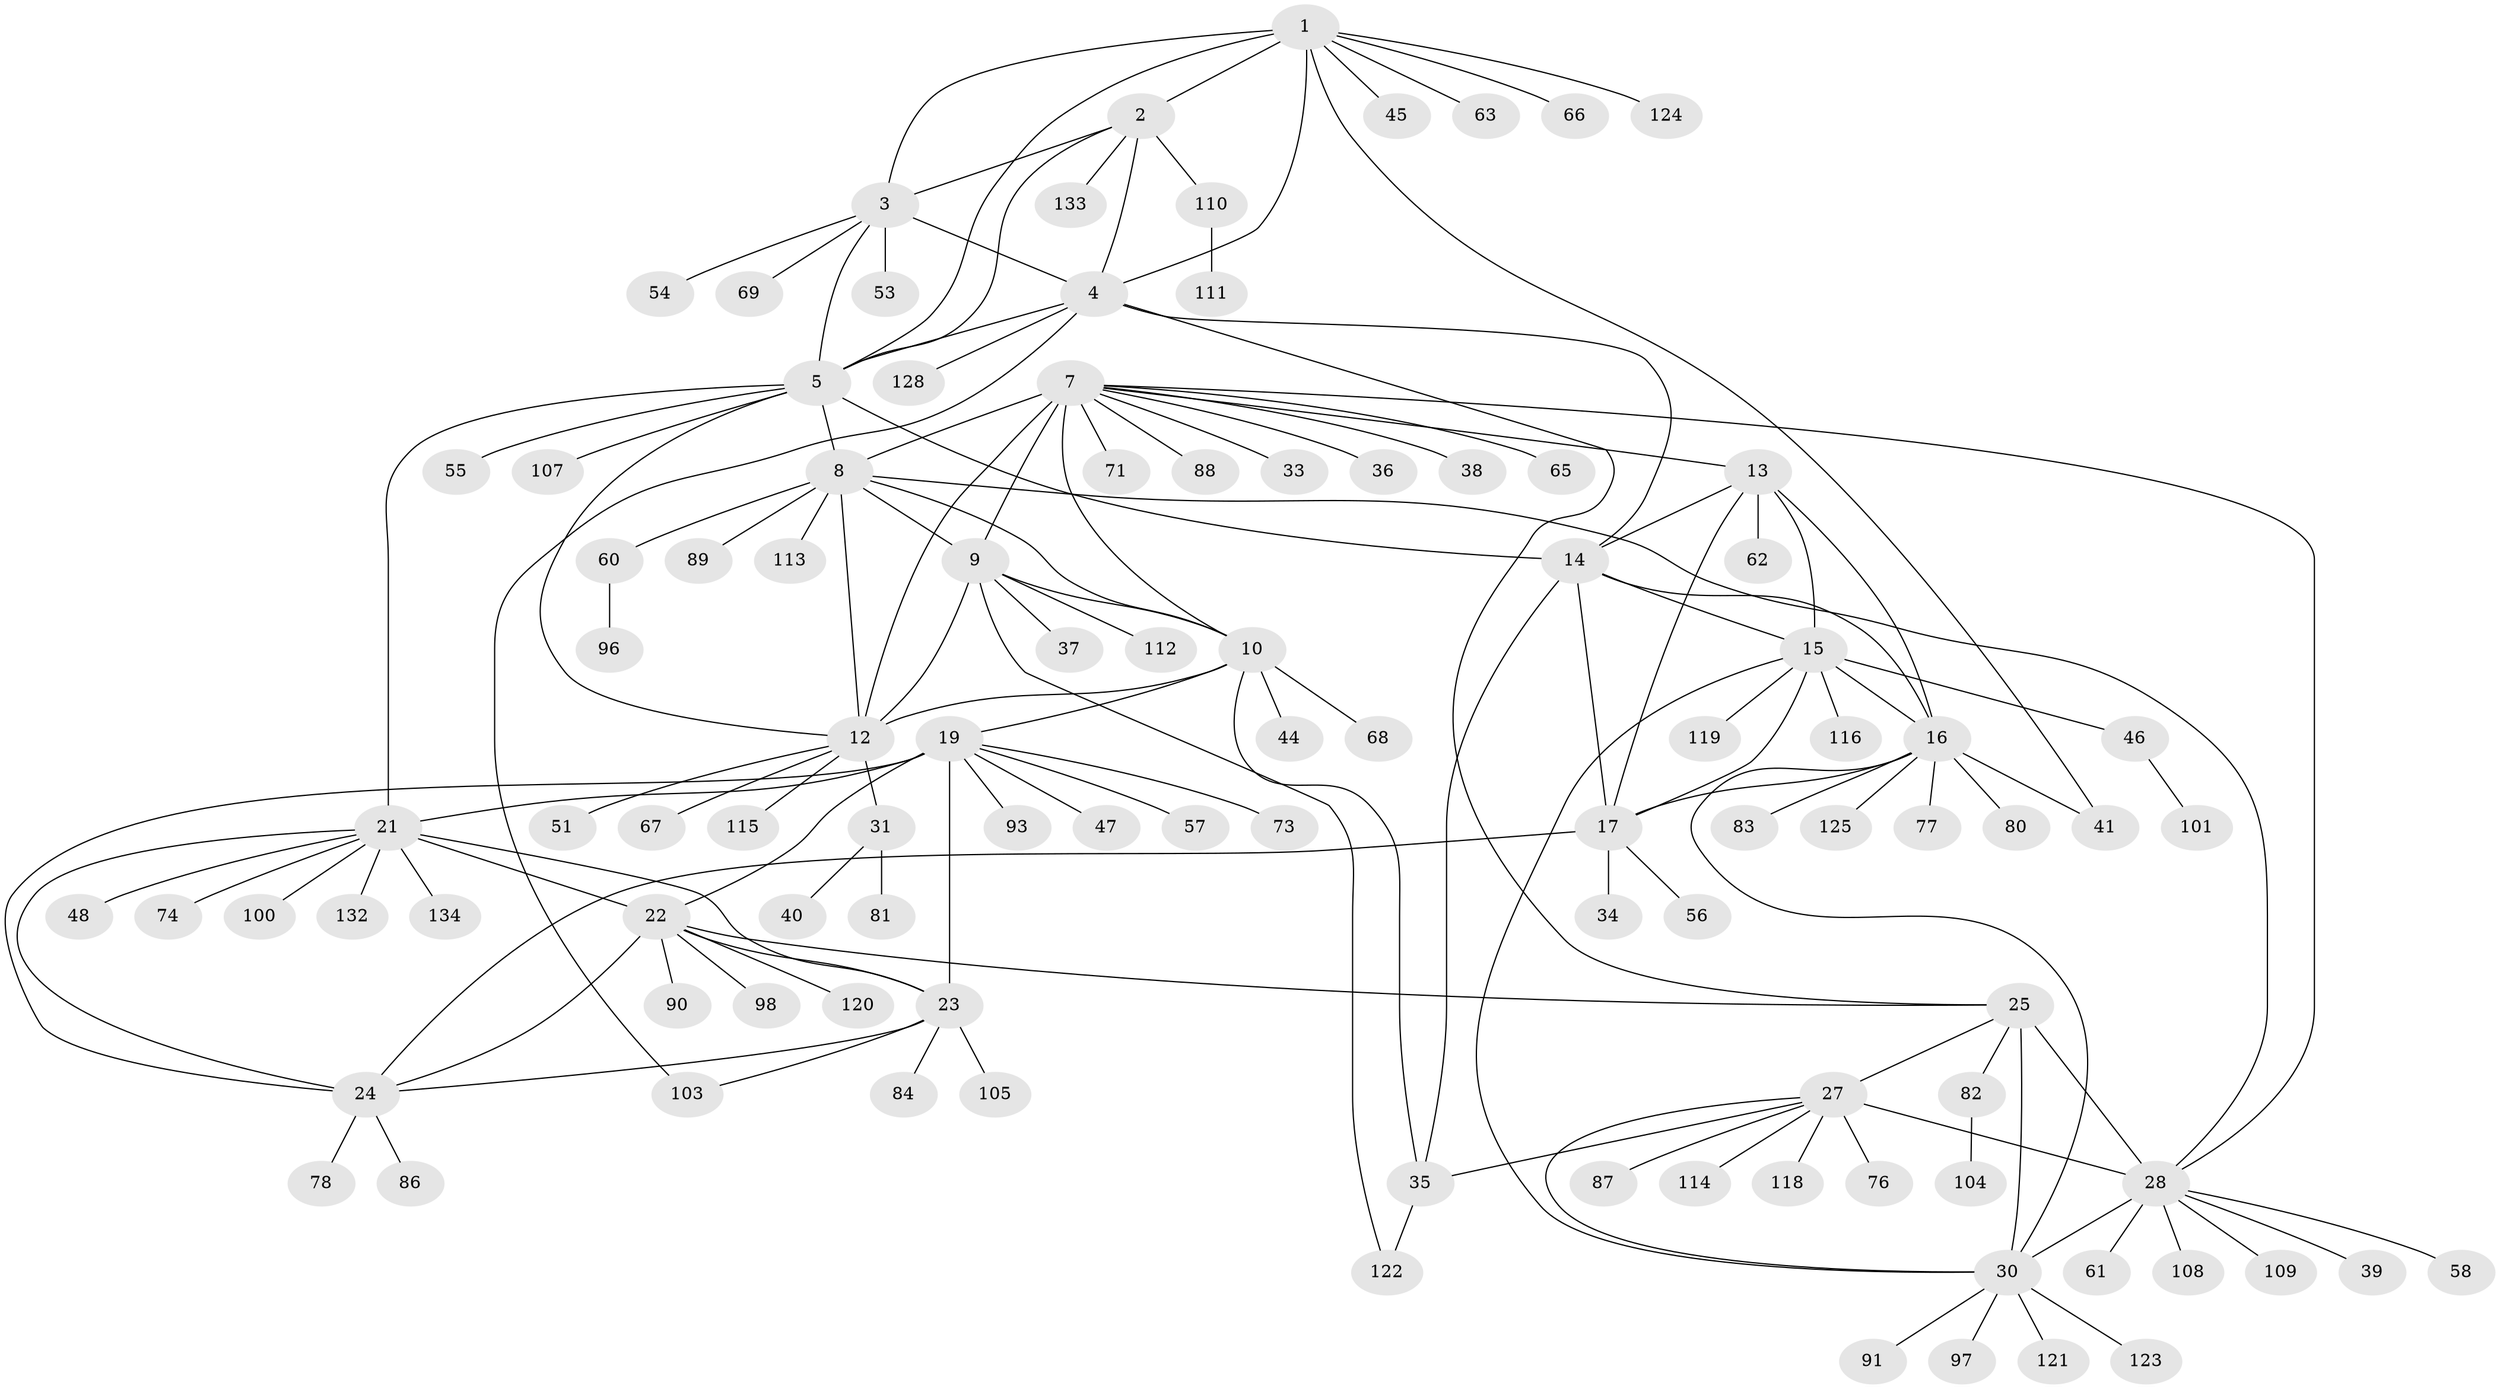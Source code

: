 // original degree distribution, {11: 0.029850746268656716, 8: 0.04477611940298507, 9: 0.05223880597014925, 7: 0.04477611940298507, 10: 0.022388059701492536, 6: 0.014925373134328358, 12: 0.014925373134328358, 3: 0.022388059701492536, 2: 0.12686567164179105, 1: 0.6119402985074627, 4: 0.014925373134328358}
// Generated by graph-tools (version 1.1) at 2025/42/03/06/25 10:42:10]
// undirected, 103 vertices, 144 edges
graph export_dot {
graph [start="1"]
  node [color=gray90,style=filled];
  1 [super="+52"];
  2 [super="+92"];
  3 [super="+130"];
  4 [super="+6"];
  5 [super="+50"];
  7 [super="+11"];
  8 [super="+126"];
  9 [super="+49"];
  10 [super="+102"];
  12 [super="+42"];
  13;
  14 [super="+72"];
  15 [super="+18"];
  16 [super="+95"];
  17 [super="+94"];
  19 [super="+20"];
  21 [super="+127"];
  22 [super="+59"];
  23 [super="+75"];
  24 [super="+117"];
  25 [super="+26"];
  27 [super="+85"];
  28 [super="+29"];
  30 [super="+64"];
  31 [super="+32"];
  33;
  34;
  35 [super="+70"];
  36;
  37 [super="+43"];
  38;
  39;
  40;
  41 [super="+129"];
  44;
  45;
  46 [super="+106"];
  47;
  48;
  51;
  53;
  54;
  55;
  56;
  57;
  58;
  60;
  61;
  62;
  63;
  65 [super="+79"];
  66;
  67;
  68;
  69;
  71;
  73;
  74;
  76;
  77;
  78;
  80;
  81;
  82;
  83;
  84;
  86;
  87;
  88;
  89;
  90 [super="+99"];
  91;
  93;
  96;
  97;
  98 [super="+131"];
  100;
  101;
  103;
  104;
  105;
  107;
  108;
  109;
  110;
  111;
  112;
  113;
  114;
  115;
  116;
  118;
  119;
  120;
  121;
  122;
  123;
  124;
  125;
  128;
  132;
  133;
  134;
  1 -- 2;
  1 -- 3;
  1 -- 4 [weight=2];
  1 -- 5;
  1 -- 41;
  1 -- 45;
  1 -- 63;
  1 -- 66;
  1 -- 124;
  2 -- 3;
  2 -- 4 [weight=2];
  2 -- 5;
  2 -- 110;
  2 -- 133;
  3 -- 4 [weight=2];
  3 -- 5;
  3 -- 53;
  3 -- 54;
  3 -- 69;
  4 -- 5 [weight=2];
  4 -- 14;
  4 -- 128;
  4 -- 103;
  4 -- 25;
  5 -- 8;
  5 -- 21;
  5 -- 55;
  5 -- 107;
  5 -- 12;
  5 -- 14;
  7 -- 8 [weight=2];
  7 -- 9 [weight=2];
  7 -- 10 [weight=2];
  7 -- 12 [weight=2];
  7 -- 28;
  7 -- 33;
  7 -- 38;
  7 -- 71;
  7 -- 88;
  7 -- 65;
  7 -- 36;
  7 -- 13;
  8 -- 9;
  8 -- 10;
  8 -- 12;
  8 -- 60;
  8 -- 89;
  8 -- 113;
  8 -- 28;
  9 -- 10;
  9 -- 12;
  9 -- 37;
  9 -- 112;
  9 -- 122;
  10 -- 12;
  10 -- 35;
  10 -- 44;
  10 -- 68;
  10 -- 19;
  12 -- 31;
  12 -- 51;
  12 -- 67;
  12 -- 115;
  13 -- 14;
  13 -- 15 [weight=2];
  13 -- 16;
  13 -- 17;
  13 -- 62;
  14 -- 15 [weight=2];
  14 -- 16;
  14 -- 17;
  14 -- 35;
  15 -- 16 [weight=2];
  15 -- 17 [weight=2];
  15 -- 116;
  15 -- 119;
  15 -- 46;
  15 -- 30;
  16 -- 17;
  16 -- 30;
  16 -- 77;
  16 -- 80;
  16 -- 83;
  16 -- 125;
  16 -- 41;
  17 -- 24;
  17 -- 34;
  17 -- 56;
  19 -- 21 [weight=2];
  19 -- 22 [weight=2];
  19 -- 23 [weight=2];
  19 -- 24 [weight=2];
  19 -- 47;
  19 -- 57;
  19 -- 73;
  19 -- 93;
  21 -- 22;
  21 -- 23;
  21 -- 24;
  21 -- 48;
  21 -- 74;
  21 -- 100;
  21 -- 132;
  21 -- 134;
  22 -- 23;
  22 -- 24;
  22 -- 98;
  22 -- 120;
  22 -- 25;
  22 -- 90;
  23 -- 24;
  23 -- 84;
  23 -- 105;
  23 -- 103;
  24 -- 78;
  24 -- 86;
  25 -- 27 [weight=2];
  25 -- 28 [weight=4];
  25 -- 30 [weight=2];
  25 -- 82;
  27 -- 28 [weight=2];
  27 -- 30;
  27 -- 76;
  27 -- 87;
  27 -- 114;
  27 -- 118;
  27 -- 35;
  28 -- 30 [weight=2];
  28 -- 39;
  28 -- 58;
  28 -- 108;
  28 -- 109;
  28 -- 61;
  30 -- 91;
  30 -- 97;
  30 -- 121;
  30 -- 123;
  31 -- 40;
  31 -- 81;
  35 -- 122;
  46 -- 101;
  60 -- 96;
  82 -- 104;
  110 -- 111;
}
